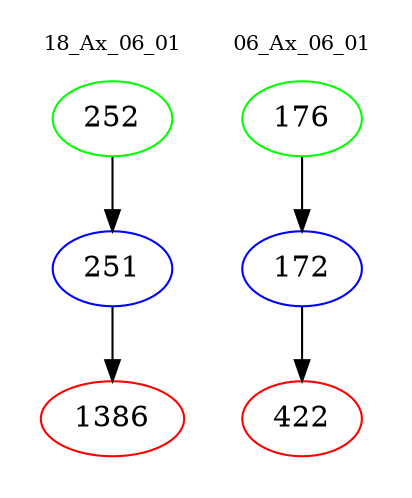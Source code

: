 digraph{
subgraph cluster_0 {
color = white
label = "18_Ax_06_01";
fontsize=10;
T0_252 [label="252", color="green"]
T0_252 -> T0_251 [color="black"]
T0_251 [label="251", color="blue"]
T0_251 -> T0_1386 [color="black"]
T0_1386 [label="1386", color="red"]
}
subgraph cluster_1 {
color = white
label = "06_Ax_06_01";
fontsize=10;
T1_176 [label="176", color="green"]
T1_176 -> T1_172 [color="black"]
T1_172 [label="172", color="blue"]
T1_172 -> T1_422 [color="black"]
T1_422 [label="422", color="red"]
}
}

